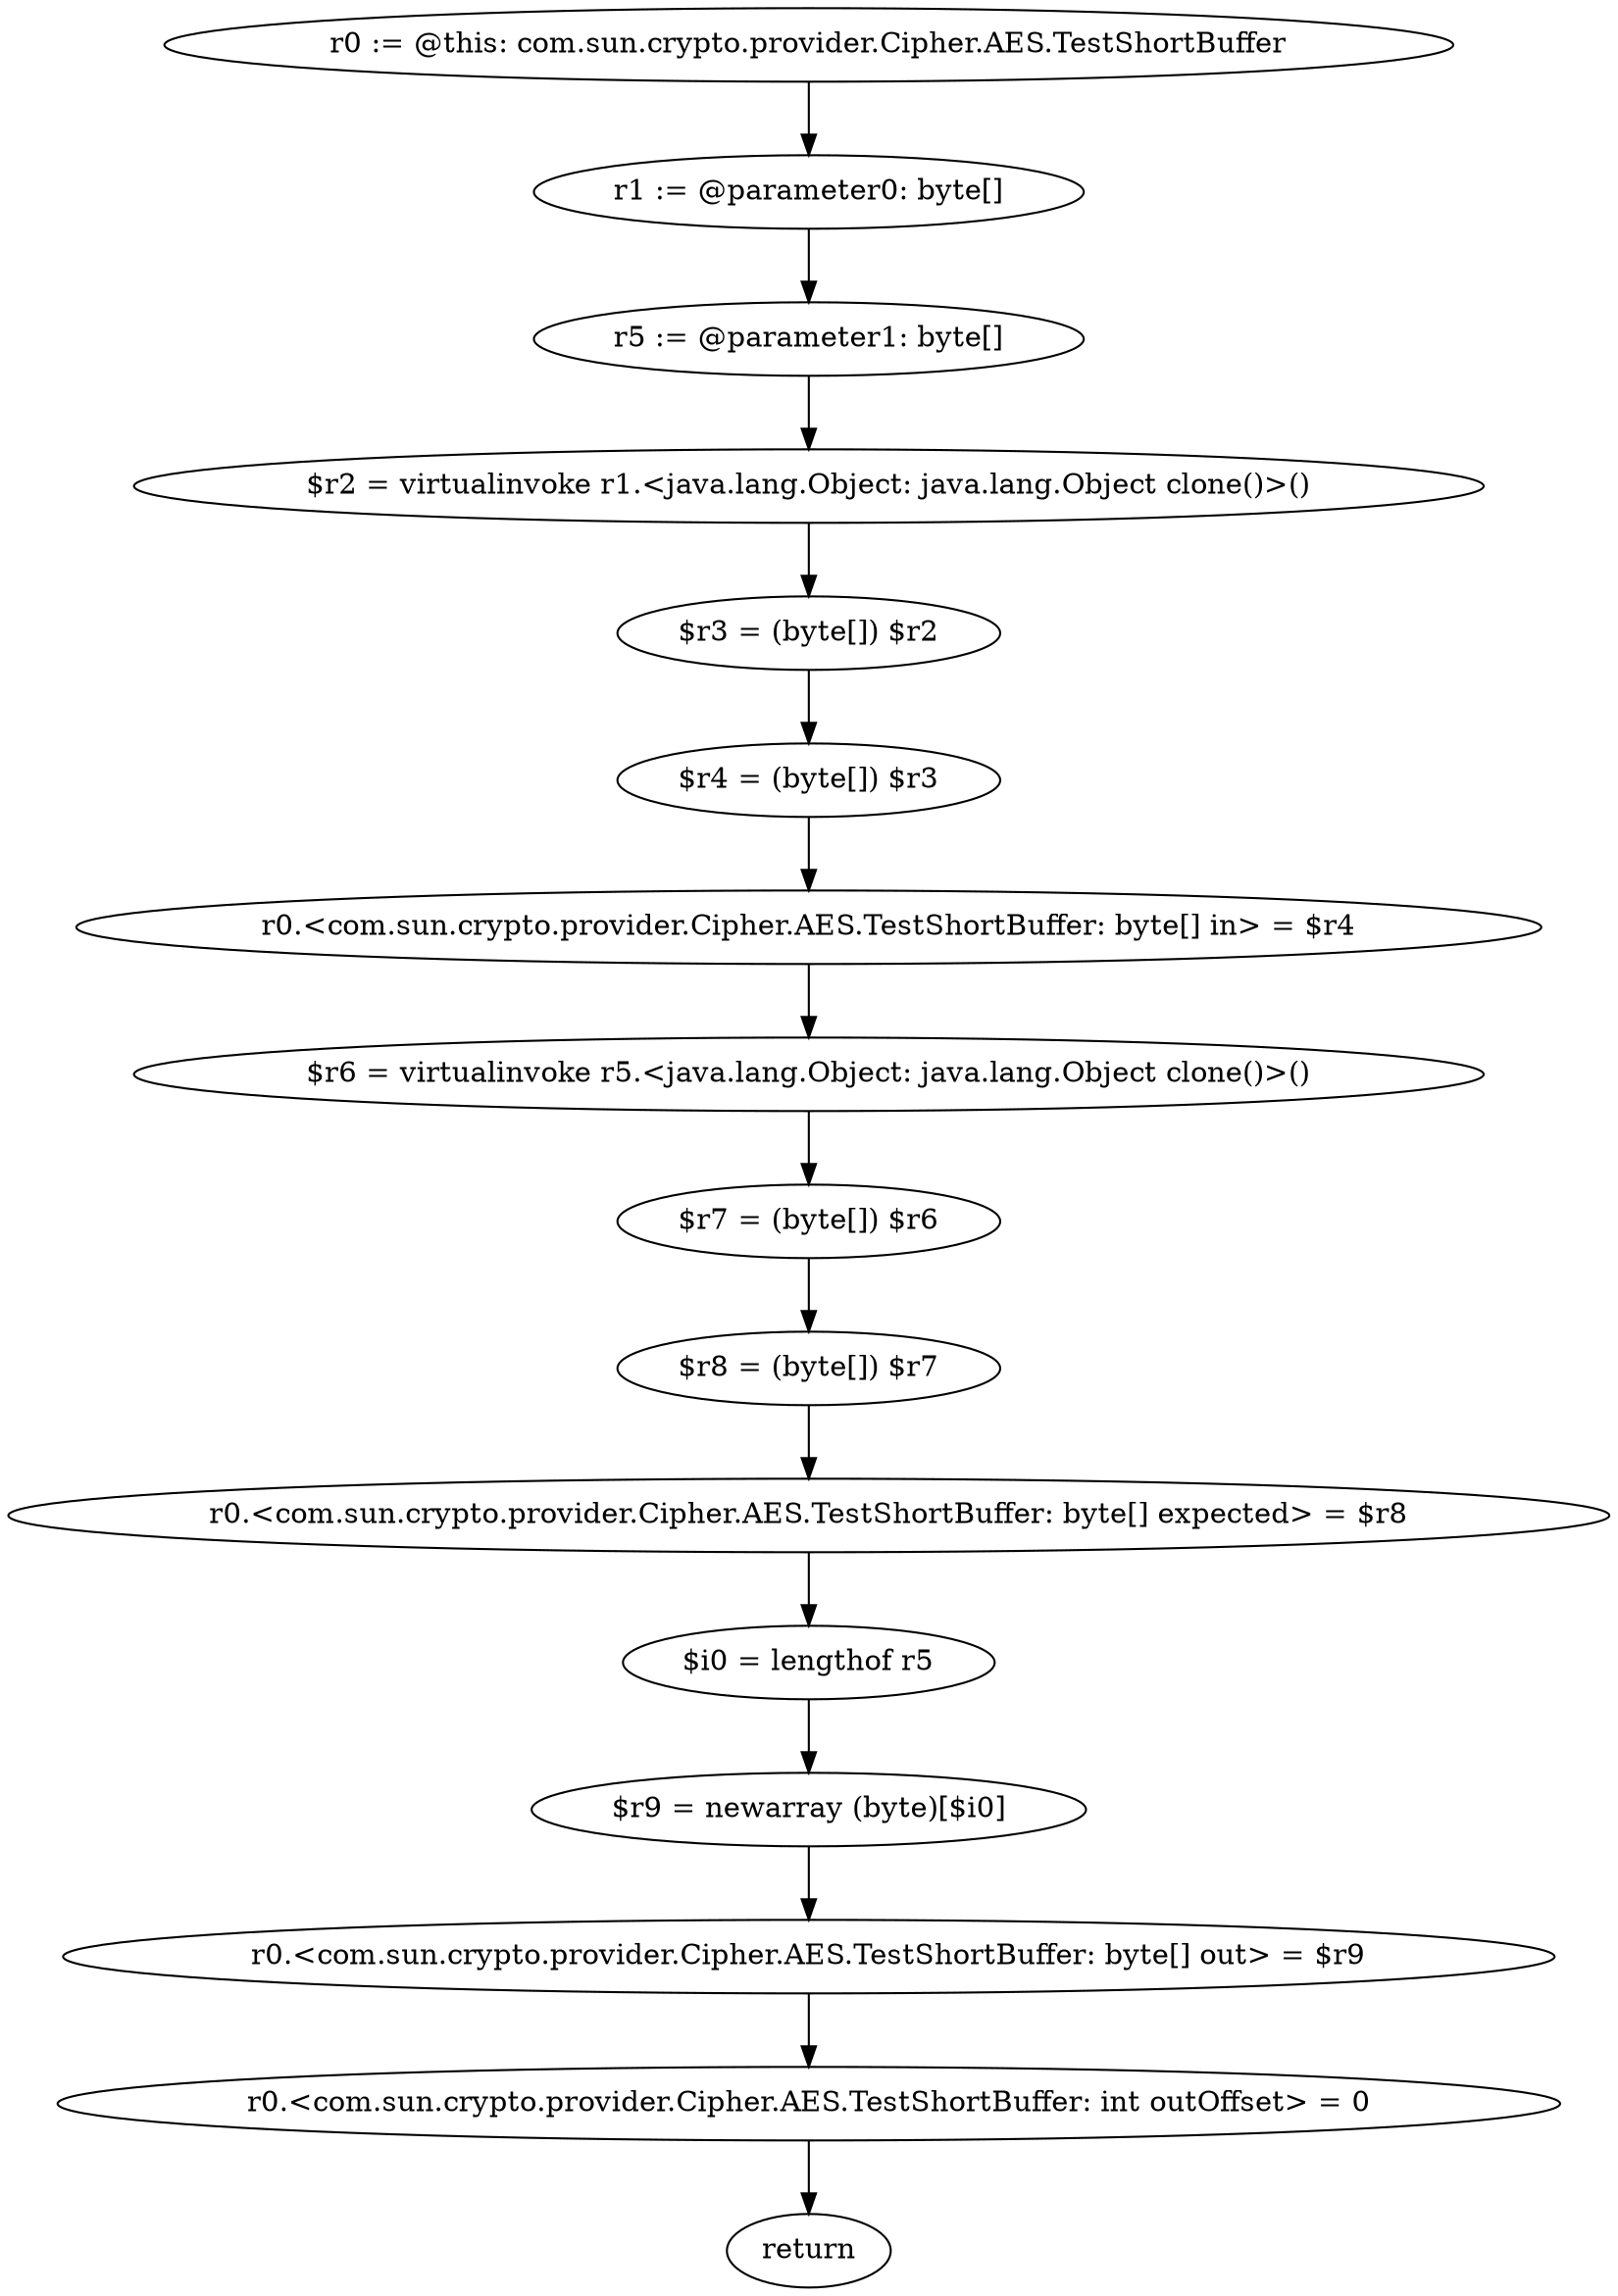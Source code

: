digraph "unitGraph" {
    "r0 := @this: com.sun.crypto.provider.Cipher.AES.TestShortBuffer"
    "r1 := @parameter0: byte[]"
    "r5 := @parameter1: byte[]"
    "$r2 = virtualinvoke r1.<java.lang.Object: java.lang.Object clone()>()"
    "$r3 = (byte[]) $r2"
    "$r4 = (byte[]) $r3"
    "r0.<com.sun.crypto.provider.Cipher.AES.TestShortBuffer: byte[] in> = $r4"
    "$r6 = virtualinvoke r5.<java.lang.Object: java.lang.Object clone()>()"
    "$r7 = (byte[]) $r6"
    "$r8 = (byte[]) $r7"
    "r0.<com.sun.crypto.provider.Cipher.AES.TestShortBuffer: byte[] expected> = $r8"
    "$i0 = lengthof r5"
    "$r9 = newarray (byte)[$i0]"
    "r0.<com.sun.crypto.provider.Cipher.AES.TestShortBuffer: byte[] out> = $r9"
    "r0.<com.sun.crypto.provider.Cipher.AES.TestShortBuffer: int outOffset> = 0"
    "return"
    "r0 := @this: com.sun.crypto.provider.Cipher.AES.TestShortBuffer"->"r1 := @parameter0: byte[]";
    "r1 := @parameter0: byte[]"->"r5 := @parameter1: byte[]";
    "r5 := @parameter1: byte[]"->"$r2 = virtualinvoke r1.<java.lang.Object: java.lang.Object clone()>()";
    "$r2 = virtualinvoke r1.<java.lang.Object: java.lang.Object clone()>()"->"$r3 = (byte[]) $r2";
    "$r3 = (byte[]) $r2"->"$r4 = (byte[]) $r3";
    "$r4 = (byte[]) $r3"->"r0.<com.sun.crypto.provider.Cipher.AES.TestShortBuffer: byte[] in> = $r4";
    "r0.<com.sun.crypto.provider.Cipher.AES.TestShortBuffer: byte[] in> = $r4"->"$r6 = virtualinvoke r5.<java.lang.Object: java.lang.Object clone()>()";
    "$r6 = virtualinvoke r5.<java.lang.Object: java.lang.Object clone()>()"->"$r7 = (byte[]) $r6";
    "$r7 = (byte[]) $r6"->"$r8 = (byte[]) $r7";
    "$r8 = (byte[]) $r7"->"r0.<com.sun.crypto.provider.Cipher.AES.TestShortBuffer: byte[] expected> = $r8";
    "r0.<com.sun.crypto.provider.Cipher.AES.TestShortBuffer: byte[] expected> = $r8"->"$i0 = lengthof r5";
    "$i0 = lengthof r5"->"$r9 = newarray (byte)[$i0]";
    "$r9 = newarray (byte)[$i0]"->"r0.<com.sun.crypto.provider.Cipher.AES.TestShortBuffer: byte[] out> = $r9";
    "r0.<com.sun.crypto.provider.Cipher.AES.TestShortBuffer: byte[] out> = $r9"->"r0.<com.sun.crypto.provider.Cipher.AES.TestShortBuffer: int outOffset> = 0";
    "r0.<com.sun.crypto.provider.Cipher.AES.TestShortBuffer: int outOffset> = 0"->"return";
}
